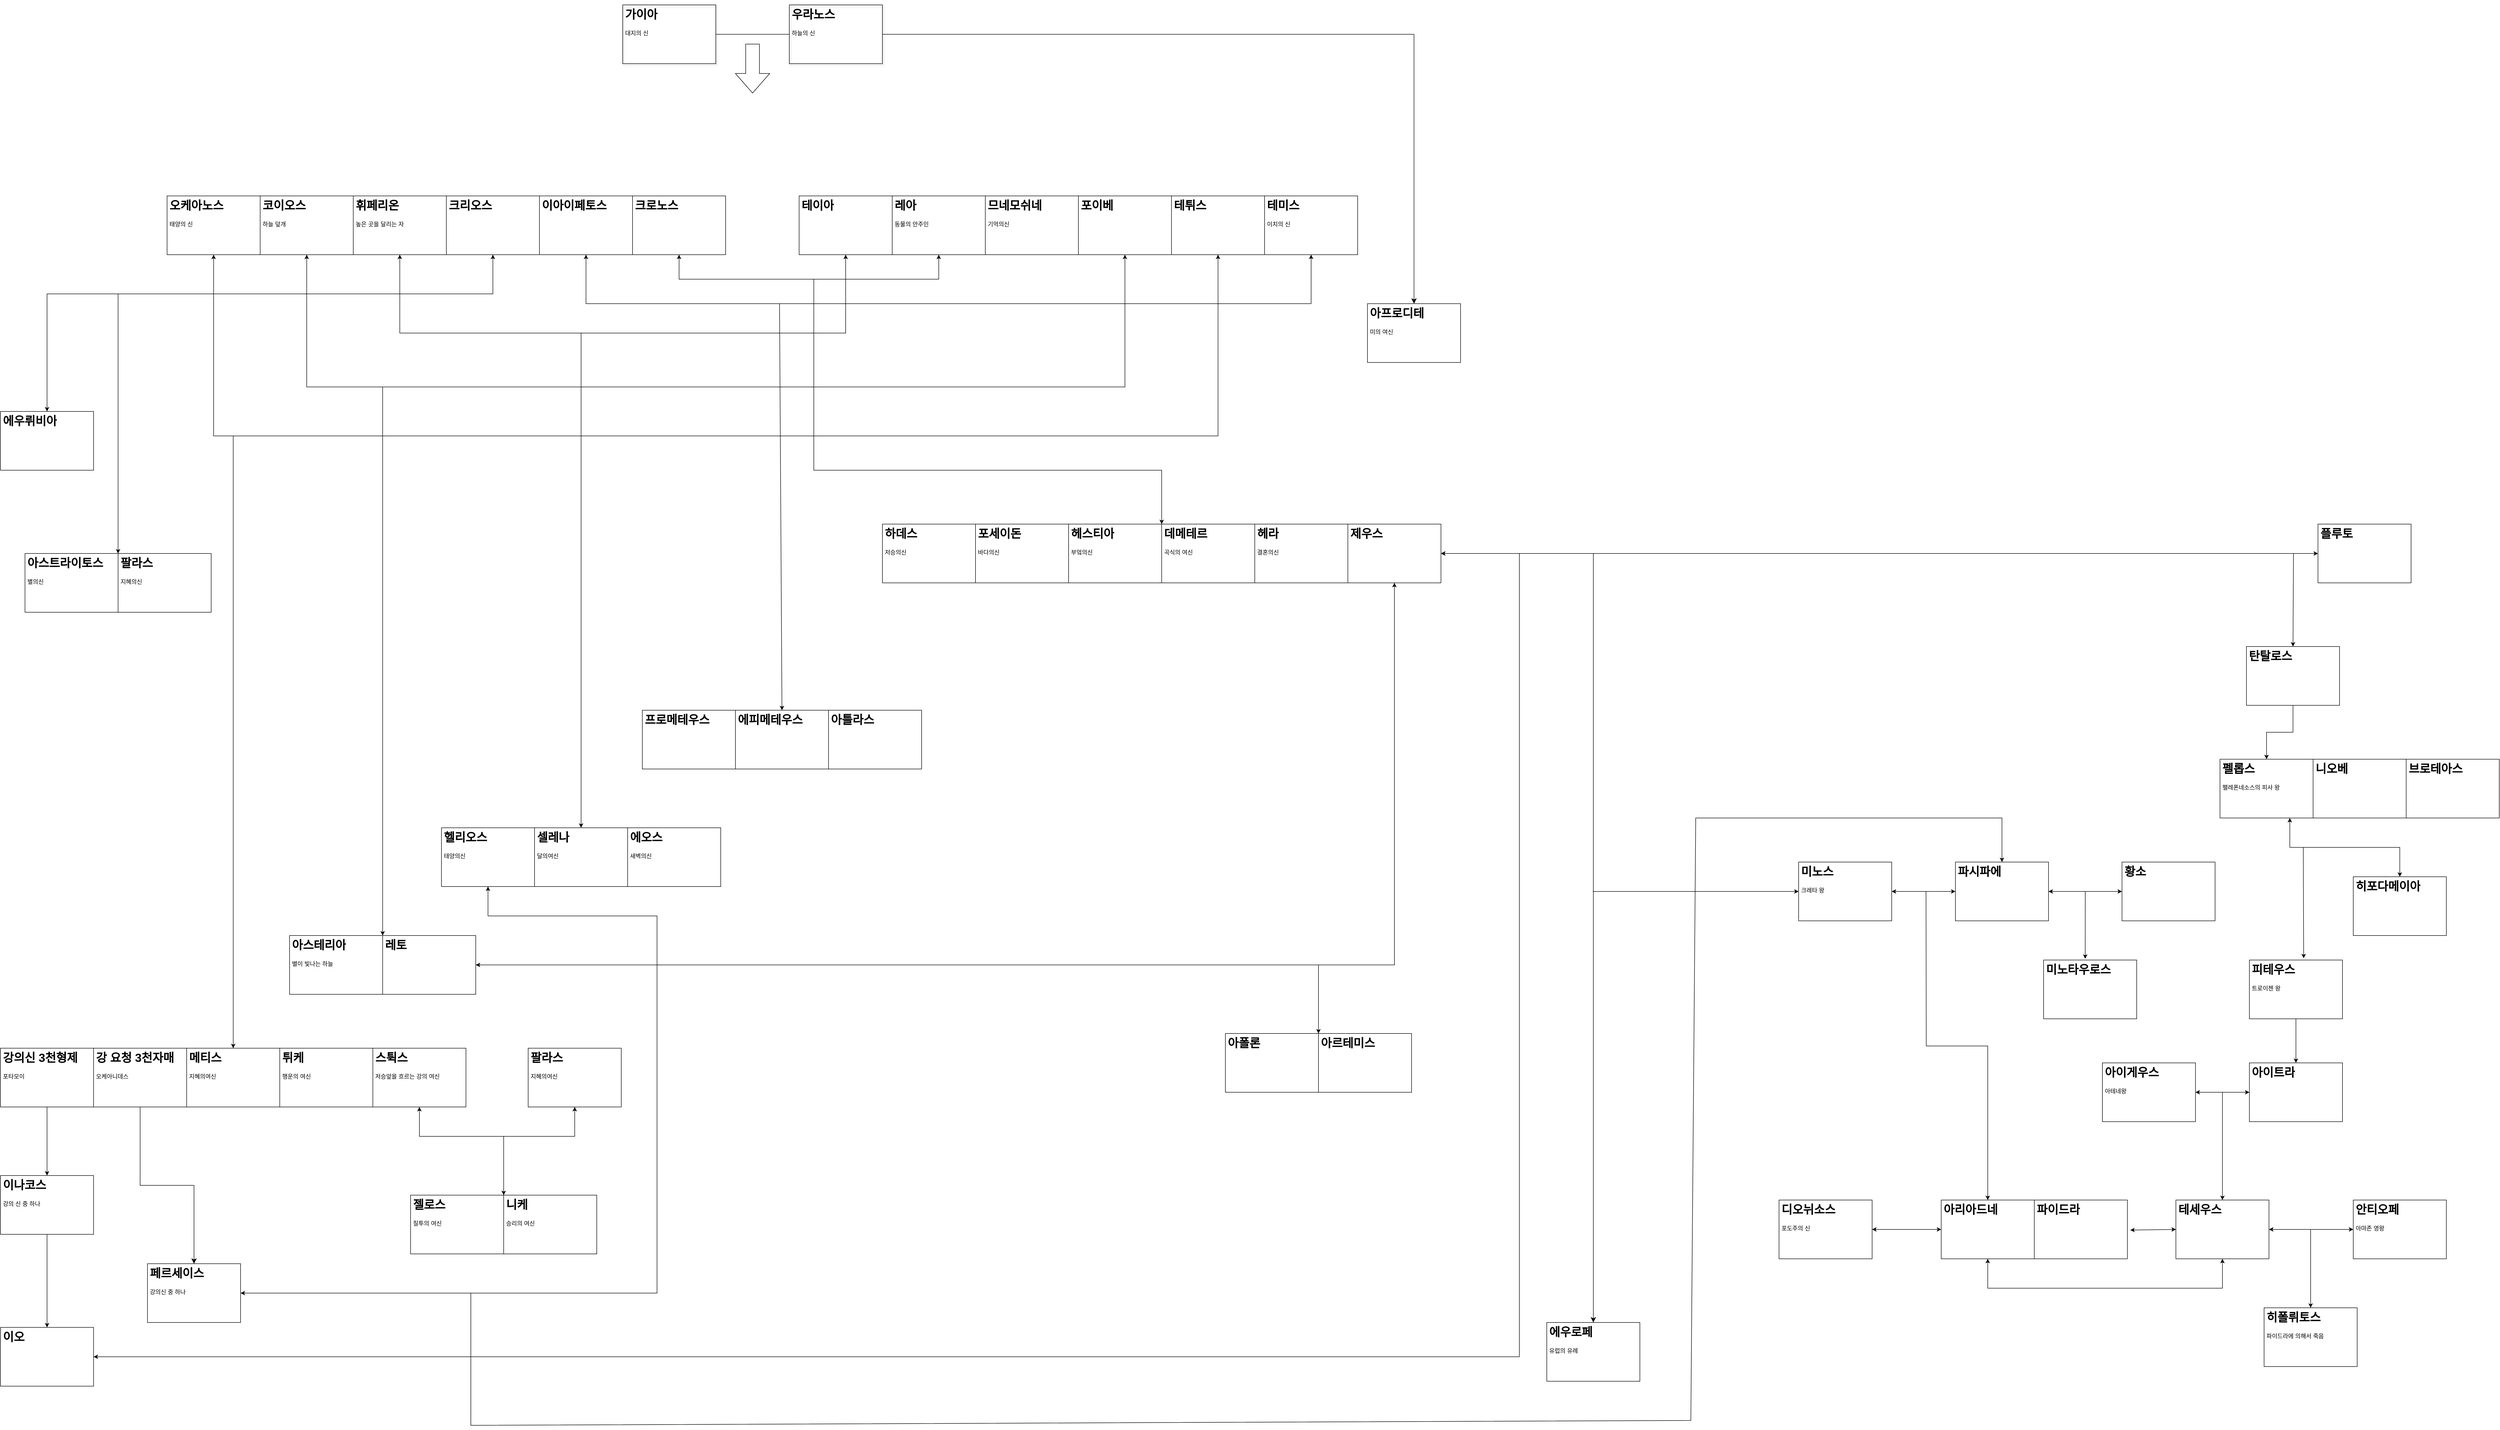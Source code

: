 <mxfile version="20.7.4" type="github">
  <diagram id="iCPAEJlE4XdvNPsYvM_N" name="페이지-1">
    <mxGraphModel dx="4371" dy="2485" grid="1" gridSize="10" guides="1" tooltips="1" connect="1" arrows="1" fold="1" page="1" pageScale="1" pageWidth="827" pageHeight="1169" math="0" shadow="0">
      <root>
        <mxCell id="0" />
        <mxCell id="1" parent="0" />
        <mxCell id="BBxYeIenQKLHBEVqydsv-35" value="" style="group" parent="1" vertex="1" connectable="0">
          <mxGeometry x="160" y="-150" width="560" height="120" as="geometry" />
        </mxCell>
        <mxCell id="BBxYeIenQKLHBEVqydsv-19" value="&lt;h1&gt;우라노스&lt;/h1&gt;&lt;div&gt;하늘의 신&lt;/div&gt;" style="text;html=1;strokeColor=#000000;fillColor=none;spacing=5;spacingTop=-20;whiteSpace=wrap;overflow=hidden;rounded=0;shadow=1;" parent="BBxYeIenQKLHBEVqydsv-35" vertex="1">
          <mxGeometry x="370" width="190" height="120" as="geometry" />
        </mxCell>
        <mxCell id="BBxYeIenQKLHBEVqydsv-18" value="&lt;h1&gt;가이아&lt;/h1&gt;&lt;div&gt;대지의 신&lt;/div&gt;" style="text;html=1;strokeColor=#000000;fillColor=none;spacing=5;spacingTop=-20;whiteSpace=wrap;overflow=hidden;rounded=0;shadow=1;" parent="BBxYeIenQKLHBEVqydsv-35" vertex="1">
          <mxGeometry x="30" width="190" height="120" as="geometry" />
        </mxCell>
        <mxCell id="BBxYeIenQKLHBEVqydsv-52" value="" style="endArrow=none;html=1;rounded=0;entryX=0;entryY=0.5;entryDx=0;entryDy=0;exitX=1;exitY=0.5;exitDx=0;exitDy=0;" parent="BBxYeIenQKLHBEVqydsv-35" source="BBxYeIenQKLHBEVqydsv-18" target="BBxYeIenQKLHBEVqydsv-19" edge="1">
          <mxGeometry width="50" height="50" relative="1" as="geometry">
            <mxPoint x="350" y="510" as="sourcePoint" />
            <mxPoint x="400" y="460" as="targetPoint" />
          </mxGeometry>
        </mxCell>
        <mxCell id="BBxYeIenQKLHBEVqydsv-44" value="&lt;h1&gt;아프로디테&lt;/h1&gt;&lt;div&gt;미의 여신&lt;/div&gt;" style="text;html=1;strokeColor=default;fillColor=none;spacing=5;spacingTop=-20;whiteSpace=wrap;overflow=hidden;rounded=0;shadow=0;" parent="1" vertex="1">
          <mxGeometry x="1710" y="460" width="190" height="120" as="geometry" />
        </mxCell>
        <mxCell id="BBxYeIenQKLHBEVqydsv-45" value="" style="edgeStyle=segmentEdgeStyle;endArrow=classic;html=1;curved=0;rounded=0;endSize=8;startSize=8;entryX=0.5;entryY=0;entryDx=0;entryDy=0;exitX=1;exitY=0.5;exitDx=0;exitDy=0;" parent="1" source="BBxYeIenQKLHBEVqydsv-19" target="BBxYeIenQKLHBEVqydsv-44" edge="1">
          <mxGeometry width="50" height="50" relative="1" as="geometry">
            <mxPoint x="410" y="570" as="sourcePoint" />
            <mxPoint x="460" y="520" as="targetPoint" />
          </mxGeometry>
        </mxCell>
        <mxCell id="BBxYeIenQKLHBEVqydsv-13" value="&lt;h1&gt;레아&lt;/h1&gt;&lt;div&gt;동물의 안주인&lt;/div&gt;" style="text;html=1;strokeColor=#000000;fillColor=none;spacing=5;spacingTop=-20;whiteSpace=wrap;overflow=hidden;rounded=0;shadow=0;container=0;" parent="1" vertex="1">
          <mxGeometry x="740" y="240" width="190" height="120" as="geometry" />
        </mxCell>
        <mxCell id="BBxYeIenQKLHBEVqydsv-14" value="&lt;h1&gt;므네모쉬네&lt;/h1&gt;&lt;div&gt;기억의신&lt;/div&gt;" style="text;html=1;strokeColor=#000000;fillColor=none;spacing=5;spacingTop=-20;whiteSpace=wrap;overflow=hidden;rounded=0;shadow=0;container=0;" parent="1" vertex="1">
          <mxGeometry x="930" y="240" width="190" height="120" as="geometry" />
        </mxCell>
        <mxCell id="BBxYeIenQKLHBEVqydsv-15" value="&lt;h1&gt;포이베&lt;/h1&gt;" style="text;html=1;strokeColor=#000000;fillColor=none;spacing=5;spacingTop=-20;whiteSpace=wrap;overflow=hidden;rounded=0;shadow=0;container=0;" parent="1" vertex="1">
          <mxGeometry x="1120" y="240" width="190" height="120" as="geometry" />
        </mxCell>
        <mxCell id="BBxYeIenQKLHBEVqydsv-16" value="&lt;h1&gt;테튀스&lt;/h1&gt;" style="text;html=1;strokeColor=#000000;fillColor=none;spacing=5;spacingTop=-20;whiteSpace=wrap;overflow=hidden;rounded=0;shadow=0;container=0;" parent="1" vertex="1">
          <mxGeometry x="1310" y="240" width="190" height="120" as="geometry" />
        </mxCell>
        <mxCell id="BBxYeIenQKLHBEVqydsv-17" value="&lt;h1&gt;테미스&lt;/h1&gt;&lt;div&gt;이치의 신&lt;/div&gt;" style="text;html=1;strokeColor=#000000;fillColor=none;spacing=5;spacingTop=-20;whiteSpace=wrap;overflow=hidden;rounded=0;shadow=0;container=0;" parent="1" vertex="1">
          <mxGeometry x="1500" y="240" width="190" height="120" as="geometry" />
        </mxCell>
        <mxCell id="BBxYeIenQKLHBEVqydsv-63" style="edgeStyle=elbowEdgeStyle;rounded=0;orthogonalLoop=1;jettySize=auto;html=1;exitX=0.5;exitY=1;exitDx=0;exitDy=0;entryX=0.5;entryY=1;entryDx=0;entryDy=0;startArrow=classic;startFill=1;endArrow=classic;endFill=1;" parent="1" source="BBxYeIenQKLHBEVqydsv-8" target="BBxYeIenQKLHBEVqydsv-12" edge="1">
          <mxGeometry relative="1" as="geometry">
            <Array as="points">
              <mxPoint x="210" y="520" />
            </Array>
          </mxGeometry>
        </mxCell>
        <mxCell id="BBxYeIenQKLHBEVqydsv-8" value="&lt;h1&gt;휘페리온&lt;/h1&gt;&lt;p&gt;높은 곳을 달리는 자&lt;/p&gt;" style="text;html=1;strokeColor=#000000;fillColor=none;spacing=5;spacingTop=-20;whiteSpace=wrap;overflow=hidden;rounded=0;container=0;" parent="1" vertex="1">
          <mxGeometry x="-360" y="240" width="190" height="120" as="geometry" />
        </mxCell>
        <mxCell id="BBxYeIenQKLHBEVqydsv-69" style="edgeStyle=orthogonalEdgeStyle;rounded=0;orthogonalLoop=1;jettySize=auto;html=1;exitX=0.5;exitY=1;exitDx=0;exitDy=0;entryX=0.5;entryY=0;entryDx=0;entryDy=0;startArrow=classic;startFill=1;endArrow=classic;endFill=1;elbow=vertical;" parent="1" source="BBxYeIenQKLHBEVqydsv-9" target="BBxYeIenQKLHBEVqydsv-68" edge="1">
          <mxGeometry relative="1" as="geometry">
            <Array as="points">
              <mxPoint x="-75" y="440" />
              <mxPoint x="-985" y="440" />
            </Array>
          </mxGeometry>
        </mxCell>
        <mxCell id="BBxYeIenQKLHBEVqydsv-9" value="&lt;h1&gt;크리오스&lt;/h1&gt;&lt;p&gt;&lt;br&gt;&lt;/p&gt;" style="text;html=1;strokeColor=#000000;fillColor=none;spacing=5;spacingTop=-20;whiteSpace=wrap;overflow=hidden;rounded=0;container=0;" parent="1" vertex="1">
          <mxGeometry x="-170" y="240" width="190" height="120" as="geometry" />
        </mxCell>
        <mxCell id="BBxYeIenQKLHBEVqydsv-61" style="edgeStyle=elbowEdgeStyle;rounded=0;orthogonalLoop=1;jettySize=auto;elbow=vertical;html=1;exitX=0.5;exitY=1;exitDx=0;exitDy=0;entryX=0.5;entryY=1;entryDx=0;entryDy=0;startArrow=classic;startFill=1;endArrow=classic;endFill=1;" parent="1" source="BBxYeIenQKLHBEVqydsv-6" target="BBxYeIenQKLHBEVqydsv-16" edge="1">
          <mxGeometry relative="1" as="geometry">
            <Array as="points">
              <mxPoint x="390" y="730" />
            </Array>
          </mxGeometry>
        </mxCell>
        <mxCell id="BBxYeIenQKLHBEVqydsv-6" value="&lt;h1&gt;오케아노스&lt;/h1&gt;&lt;p&gt;태양의 신&lt;/p&gt;" style="text;html=1;strokeColor=#000000;fillColor=none;spacing=5;spacingTop=-20;whiteSpace=wrap;overflow=hidden;rounded=0;container=0;" parent="1" vertex="1">
          <mxGeometry x="-740" y="240" width="190" height="120" as="geometry" />
        </mxCell>
        <mxCell id="BBxYeIenQKLHBEVqydsv-62" style="edgeStyle=elbowEdgeStyle;rounded=0;orthogonalLoop=1;jettySize=auto;html=1;exitX=0.5;exitY=1;exitDx=0;exitDy=0;entryX=0.5;entryY=1;entryDx=0;entryDy=0;startArrow=classic;startFill=1;endArrow=classic;endFill=1;" parent="1" source="BBxYeIenQKLHBEVqydsv-7" target="BBxYeIenQKLHBEVqydsv-15" edge="1">
          <mxGeometry relative="1" as="geometry">
            <Array as="points">
              <mxPoint x="400" y="630" />
            </Array>
          </mxGeometry>
        </mxCell>
        <mxCell id="BBxYeIenQKLHBEVqydsv-7" value="&lt;h1&gt;코이오스&lt;/h1&gt;&lt;p&gt;하늘 덮개&lt;/p&gt;" style="text;html=1;strokeColor=#000000;fillColor=none;spacing=5;spacingTop=-20;whiteSpace=wrap;overflow=hidden;rounded=0;container=0;" parent="1" vertex="1">
          <mxGeometry x="-550" y="240" width="190" height="120" as="geometry" />
        </mxCell>
        <mxCell id="BBxYeIenQKLHBEVqydsv-64" style="edgeStyle=elbowEdgeStyle;rounded=0;orthogonalLoop=1;jettySize=auto;elbow=vertical;html=1;exitX=0.5;exitY=1;exitDx=0;exitDy=0;entryX=0.5;entryY=1;entryDx=0;entryDy=0;startArrow=classic;startFill=1;endArrow=classic;endFill=1;" parent="1" source="BBxYeIenQKLHBEVqydsv-10" target="BBxYeIenQKLHBEVqydsv-17" edge="1">
          <mxGeometry relative="1" as="geometry">
            <Array as="points">
              <mxPoint x="870" y="460" />
            </Array>
          </mxGeometry>
        </mxCell>
        <mxCell id="BBxYeIenQKLHBEVqydsv-65" style="edgeStyle=elbowEdgeStyle;rounded=0;orthogonalLoop=1;jettySize=auto;elbow=vertical;html=1;exitX=0.5;exitY=1;exitDx=0;exitDy=0;entryX=0.5;entryY=1;entryDx=0;entryDy=0;startArrow=classic;startFill=1;endArrow=classic;endFill=1;" parent="1" source="BBxYeIenQKLHBEVqydsv-11" target="BBxYeIenQKLHBEVqydsv-13" edge="1">
          <mxGeometry relative="1" as="geometry">
            <Array as="points">
              <mxPoint x="580" y="410" />
            </Array>
          </mxGeometry>
        </mxCell>
        <mxCell id="BBxYeIenQKLHBEVqydsv-66" value="" style="html=1;shadow=0;dashed=0;align=center;verticalAlign=middle;shape=mxgraph.arrows2.arrow;dy=0.6;dx=40;direction=south;notch=0;strokeColor=default;" parent="1" vertex="1">
          <mxGeometry x="420" y="-70" width="70" height="100" as="geometry" />
        </mxCell>
        <mxCell id="BBxYeIenQKLHBEVqydsv-68" value="&lt;h1&gt;에우뤼비아&lt;/h1&gt;" style="text;html=1;strokeColor=default;fillColor=none;spacing=5;spacingTop=-20;whiteSpace=wrap;overflow=hidden;rounded=0;shadow=0;" parent="1" vertex="1">
          <mxGeometry x="-1080" y="680" width="190" height="120" as="geometry" />
        </mxCell>
        <mxCell id="BBxYeIenQKLHBEVqydsv-10" value="&lt;h1&gt;이아이페토스&lt;/h1&gt;&lt;p&gt;&lt;br&gt;&lt;/p&gt;" style="text;html=1;strokeColor=#000000;fillColor=none;spacing=5;spacingTop=-20;whiteSpace=wrap;overflow=hidden;rounded=0;container=0;" parent="1" vertex="1">
          <mxGeometry x="20" y="240" width="190" height="120" as="geometry" />
        </mxCell>
        <mxCell id="BBxYeIenQKLHBEVqydsv-11" value="&lt;h1&gt;크로노스&lt;/h1&gt;" style="text;html=1;strokeColor=#000000;fillColor=none;spacing=5;spacingTop=-20;whiteSpace=wrap;overflow=hidden;rounded=0;container=0;" parent="1" vertex="1">
          <mxGeometry x="210" y="240" width="190" height="120" as="geometry" />
        </mxCell>
        <mxCell id="BBxYeIenQKLHBEVqydsv-12" value="&lt;h1&gt;테이아&lt;/h1&gt;" style="text;html=1;strokeColor=#000000;fillColor=none;spacing=5;spacingTop=-20;whiteSpace=wrap;overflow=hidden;rounded=0;shadow=0;container=0;" parent="1" vertex="1">
          <mxGeometry x="550" y="240" width="190" height="120" as="geometry" />
        </mxCell>
        <mxCell id="BBxYeIenQKLHBEVqydsv-76" style="edgeStyle=elbowEdgeStyle;rounded=0;orthogonalLoop=1;jettySize=auto;elbow=vertical;html=1;exitX=0.5;exitY=1;exitDx=0;exitDy=0;entryX=0.5;entryY=1;entryDx=0;entryDy=0;startArrow=classic;startFill=1;endArrow=classic;endFill=1;" parent="1" source="BBxYeIenQKLHBEVqydsv-74" target="BBxYeIenQKLHBEVqydsv-75" edge="1">
          <mxGeometry relative="1" as="geometry">
            <Array as="points">
              <mxPoint x="-63" y="2160" />
            </Array>
          </mxGeometry>
        </mxCell>
        <mxCell id="BBxYeIenQKLHBEVqydsv-75" value="&lt;h1&gt;팔라스&lt;/h1&gt;&lt;div&gt;지혜의여신&lt;/div&gt;" style="text;html=1;strokeColor=default;fillColor=none;spacing=5;spacingTop=-20;whiteSpace=wrap;overflow=hidden;rounded=0;shadow=0;" parent="1" vertex="1">
          <mxGeometry x="-3" y="1980" width="190" height="120" as="geometry" />
        </mxCell>
        <mxCell id="BBxYeIenQKLHBEVqydsv-77" value="&lt;h1&gt;젤로스&lt;/h1&gt;&lt;div&gt;질투의 여신&lt;/div&gt;" style="text;html=1;strokeColor=default;fillColor=none;spacing=5;spacingTop=-20;whiteSpace=wrap;overflow=hidden;rounded=0;shadow=0;" parent="1" vertex="1">
          <mxGeometry x="-243" y="2280" width="190" height="120" as="geometry" />
        </mxCell>
        <mxCell id="BBxYeIenQKLHBEVqydsv-78" value="&lt;h1&gt;니케&lt;/h1&gt;&lt;div&gt;승리의 여신&lt;/div&gt;" style="text;html=1;strokeColor=default;fillColor=none;spacing=5;spacingTop=-20;whiteSpace=wrap;overflow=hidden;rounded=0;shadow=0;" parent="1" vertex="1">
          <mxGeometry x="-53" y="2280" width="190" height="120" as="geometry" />
        </mxCell>
        <mxCell id="BBxYeIenQKLHBEVqydsv-80" value="" style="endArrow=classic;html=1;rounded=0;elbow=vertical;entryX=0.5;entryY=0;entryDx=0;entryDy=0;" parent="1" target="BBxYeIenQKLHBEVqydsv-72" edge="1">
          <mxGeometry width="50" height="50" relative="1" as="geometry">
            <mxPoint x="-605" y="730" as="sourcePoint" />
            <mxPoint x="-230" y="800" as="targetPoint" />
          </mxGeometry>
        </mxCell>
        <mxCell id="BBxYeIenQKLHBEVqydsv-81" value="" style="endArrow=classic;html=1;rounded=0;elbow=vertical;entryX=1;entryY=0;entryDx=0;entryDy=0;" parent="1" target="BBxYeIenQKLHBEVqydsv-77" edge="1">
          <mxGeometry width="50" height="50" relative="1" as="geometry">
            <mxPoint x="-53" y="2160" as="sourcePoint" />
            <mxPoint x="-203" y="1740" as="targetPoint" />
          </mxGeometry>
        </mxCell>
        <mxCell id="BBxYeIenQKLHBEVqydsv-82" value="&lt;h1&gt;아스테리아&lt;/h1&gt;&lt;div&gt;별이 빛나는 하늘&lt;/div&gt;" style="text;html=1;strokeColor=default;fillColor=none;spacing=5;spacingTop=-20;whiteSpace=wrap;overflow=hidden;rounded=0;shadow=0;" parent="1" vertex="1">
          <mxGeometry x="-490" y="1750" width="190" height="120" as="geometry" />
        </mxCell>
        <mxCell id="BBxYeIenQKLHBEVqydsv-109" style="edgeStyle=elbowEdgeStyle;rounded=0;orthogonalLoop=1;jettySize=auto;elbow=vertical;html=1;exitX=1;exitY=0.5;exitDx=0;exitDy=0;startArrow=classic;startFill=1;endArrow=classic;endFill=1;" parent="1" source="BBxYeIenQKLHBEVqydsv-84" target="BBxYeIenQKLHBEVqydsv-104" edge="1">
          <mxGeometry relative="1" as="geometry">
            <Array as="points">
              <mxPoint x="860" y="1810" />
            </Array>
          </mxGeometry>
        </mxCell>
        <mxCell id="BBxYeIenQKLHBEVqydsv-84" value="&lt;h1&gt;레토&lt;/h1&gt;" style="text;html=1;strokeColor=default;fillColor=none;spacing=5;spacingTop=-20;whiteSpace=wrap;overflow=hidden;rounded=0;shadow=0;" parent="1" vertex="1">
          <mxGeometry x="-300" y="1750" width="190" height="120" as="geometry" />
        </mxCell>
        <mxCell id="BBxYeIenQKLHBEVqydsv-85" value="" style="group" parent="1" vertex="1" connectable="0">
          <mxGeometry x="-1080" y="1980" width="950" height="120" as="geometry" />
        </mxCell>
        <mxCell id="BBxYeIenQKLHBEVqydsv-70" value="&lt;h1&gt;강의신 3천형제&lt;/h1&gt;&lt;div&gt;포타모이&lt;/div&gt;" style="text;html=1;strokeColor=default;fillColor=none;spacing=5;spacingTop=-20;whiteSpace=wrap;overflow=hidden;rounded=0;shadow=0;" parent="BBxYeIenQKLHBEVqydsv-85" vertex="1">
          <mxGeometry width="190" height="120" as="geometry" />
        </mxCell>
        <mxCell id="BBxYeIenQKLHBEVqydsv-71" value="&lt;h1&gt;강 요청 3천자매&lt;/h1&gt;&lt;div&gt;오케아니데스&lt;/div&gt;" style="text;html=1;strokeColor=default;fillColor=none;spacing=5;spacingTop=-20;whiteSpace=wrap;overflow=hidden;rounded=0;shadow=0;" parent="BBxYeIenQKLHBEVqydsv-85" vertex="1">
          <mxGeometry x="190" width="190" height="120" as="geometry" />
        </mxCell>
        <mxCell id="BBxYeIenQKLHBEVqydsv-72" value="&lt;h1&gt;메티스&lt;/h1&gt;&lt;div&gt;지혜의여신&lt;/div&gt;" style="text;html=1;strokeColor=default;fillColor=none;spacing=5;spacingTop=-20;whiteSpace=wrap;overflow=hidden;rounded=0;shadow=0;" parent="BBxYeIenQKLHBEVqydsv-85" vertex="1">
          <mxGeometry x="380" width="190" height="120" as="geometry" />
        </mxCell>
        <mxCell id="BBxYeIenQKLHBEVqydsv-73" value="&lt;h1&gt;튀케&lt;/h1&gt;&lt;div&gt;행운의 여신&lt;/div&gt;" style="text;html=1;strokeColor=default;fillColor=none;spacing=5;spacingTop=-20;whiteSpace=wrap;overflow=hidden;rounded=0;shadow=0;" parent="BBxYeIenQKLHBEVqydsv-85" vertex="1">
          <mxGeometry x="570" width="190" height="120" as="geometry" />
        </mxCell>
        <mxCell id="BBxYeIenQKLHBEVqydsv-74" value="&lt;h1&gt;스튁스&lt;/h1&gt;&lt;div&gt;저승앞을 흐르는 강의 여신&lt;/div&gt;" style="text;html=1;strokeColor=default;fillColor=none;spacing=5;spacingTop=-20;whiteSpace=wrap;overflow=hidden;rounded=0;shadow=0;" parent="BBxYeIenQKLHBEVqydsv-85" vertex="1">
          <mxGeometry x="760" width="190" height="120" as="geometry" />
        </mxCell>
        <mxCell id="BBxYeIenQKLHBEVqydsv-86" value="" style="endArrow=classic;html=1;rounded=0;elbow=vertical;entryX=0;entryY=0;entryDx=0;entryDy=0;" parent="1" target="BBxYeIenQKLHBEVqydsv-84" edge="1">
          <mxGeometry width="50" height="50" relative="1" as="geometry">
            <mxPoint x="-300" y="630" as="sourcePoint" />
            <mxPoint x="-170" y="1160" as="targetPoint" />
          </mxGeometry>
        </mxCell>
        <mxCell id="c61SIrS4Lav4ss62_lrH-37" style="edgeStyle=orthogonalEdgeStyle;rounded=0;orthogonalLoop=1;jettySize=auto;html=1;exitX=0.5;exitY=1;exitDx=0;exitDy=0;entryX=1;entryY=0.5;entryDx=0;entryDy=0;shadow=0;startArrow=classic;startFill=1;endArrow=classic;endFill=1;elbow=vertical;" edge="1" parent="1" source="BBxYeIenQKLHBEVqydsv-87" target="c61SIrS4Lav4ss62_lrH-29">
          <mxGeometry relative="1" as="geometry">
            <Array as="points">
              <mxPoint x="-85" y="1710" />
              <mxPoint x="260" y="1710" />
              <mxPoint x="260" y="2480" />
            </Array>
          </mxGeometry>
        </mxCell>
        <mxCell id="BBxYeIenQKLHBEVqydsv-87" value="&lt;h1&gt;헬리오스&lt;/h1&gt;&lt;div&gt;태양의신&lt;/div&gt;" style="text;html=1;strokeColor=default;fillColor=none;spacing=5;spacingTop=-20;whiteSpace=wrap;overflow=hidden;rounded=0;shadow=0;" parent="1" vertex="1">
          <mxGeometry x="-180" y="1530" width="190" height="120" as="geometry" />
        </mxCell>
        <mxCell id="BBxYeIenQKLHBEVqydsv-88" value="&lt;h1&gt;셀레나&lt;/h1&gt;&lt;div&gt;달의여신&lt;/div&gt;" style="text;html=1;strokeColor=default;fillColor=none;spacing=5;spacingTop=-20;whiteSpace=wrap;overflow=hidden;rounded=0;shadow=0;" parent="1" vertex="1">
          <mxGeometry x="10" y="1530" width="190" height="120" as="geometry" />
        </mxCell>
        <mxCell id="BBxYeIenQKLHBEVqydsv-89" value="&lt;h1&gt;에오스&lt;/h1&gt;&lt;div&gt;새벽의신&lt;/div&gt;" style="text;html=1;strokeColor=default;fillColor=none;spacing=5;spacingTop=-20;whiteSpace=wrap;overflow=hidden;rounded=0;shadow=0;" parent="1" vertex="1">
          <mxGeometry x="200" y="1530" width="190" height="120" as="geometry" />
        </mxCell>
        <mxCell id="BBxYeIenQKLHBEVqydsv-90" value="" style="endArrow=classic;html=1;rounded=0;elbow=vertical;" parent="1" target="BBxYeIenQKLHBEVqydsv-88" edge="1">
          <mxGeometry width="50" height="50" relative="1" as="geometry">
            <mxPoint x="105" y="520" as="sourcePoint" />
            <mxPoint x="-450" y="1210" as="targetPoint" />
          </mxGeometry>
        </mxCell>
        <mxCell id="BBxYeIenQKLHBEVqydsv-91" value="&lt;h1&gt;아스트라이토스&lt;/h1&gt;&lt;div&gt;별의신&lt;/div&gt;" style="text;html=1;strokeColor=default;fillColor=none;spacing=5;spacingTop=-20;whiteSpace=wrap;overflow=hidden;rounded=0;shadow=0;" parent="1" vertex="1">
          <mxGeometry x="-1030" y="970" width="190" height="120" as="geometry" />
        </mxCell>
        <mxCell id="BBxYeIenQKLHBEVqydsv-92" value="&lt;h1&gt;팔라스&lt;/h1&gt;&lt;div&gt;지혜의신&lt;/div&gt;" style="text;html=1;strokeColor=default;fillColor=none;spacing=5;spacingTop=-20;whiteSpace=wrap;overflow=hidden;rounded=0;shadow=0;" parent="1" vertex="1">
          <mxGeometry x="-840" y="970" width="190" height="120" as="geometry" />
        </mxCell>
        <mxCell id="BBxYeIenQKLHBEVqydsv-93" value="" style="endArrow=classic;html=1;rounded=0;elbow=vertical;entryX=0;entryY=0;entryDx=0;entryDy=0;" parent="1" target="BBxYeIenQKLHBEVqydsv-92" edge="1">
          <mxGeometry width="50" height="50" relative="1" as="geometry">
            <mxPoint x="-840" y="440" as="sourcePoint" />
            <mxPoint x="-980" y="1480" as="targetPoint" />
          </mxGeometry>
        </mxCell>
        <mxCell id="BBxYeIenQKLHBEVqydsv-97" value="" style="group" parent="1" vertex="1" connectable="0">
          <mxGeometry x="230" y="1290" width="570" height="120" as="geometry" />
        </mxCell>
        <mxCell id="BBxYeIenQKLHBEVqydsv-94" value="&lt;h1&gt;프로메테우스&lt;/h1&gt;" style="text;html=1;strokeColor=default;fillColor=none;spacing=5;spacingTop=-20;whiteSpace=wrap;overflow=hidden;rounded=0;shadow=0;" parent="BBxYeIenQKLHBEVqydsv-97" vertex="1">
          <mxGeometry width="190" height="120" as="geometry" />
        </mxCell>
        <mxCell id="BBxYeIenQKLHBEVqydsv-95" value="&lt;h1&gt;에피메테우스&lt;/h1&gt;" style="text;html=1;strokeColor=default;fillColor=none;spacing=5;spacingTop=-20;whiteSpace=wrap;overflow=hidden;rounded=0;shadow=0;" parent="BBxYeIenQKLHBEVqydsv-97" vertex="1">
          <mxGeometry x="190" width="190" height="120" as="geometry" />
        </mxCell>
        <mxCell id="BBxYeIenQKLHBEVqydsv-96" value="&lt;h1&gt;아틀라스&lt;/h1&gt;" style="text;html=1;strokeColor=default;fillColor=none;spacing=5;spacingTop=-20;whiteSpace=wrap;overflow=hidden;rounded=0;shadow=0;" parent="BBxYeIenQKLHBEVqydsv-97" vertex="1">
          <mxGeometry x="380" width="190" height="120" as="geometry" />
        </mxCell>
        <mxCell id="BBxYeIenQKLHBEVqydsv-98" value="" style="endArrow=classic;html=1;rounded=0;elbow=vertical;entryX=0.5;entryY=0;entryDx=0;entryDy=0;" parent="1" target="BBxYeIenQKLHBEVqydsv-95" edge="1">
          <mxGeometry width="50" height="50" relative="1" as="geometry">
            <mxPoint x="510" y="460" as="sourcePoint" />
            <mxPoint x="-370" y="1290" as="targetPoint" />
          </mxGeometry>
        </mxCell>
        <mxCell id="BBxYeIenQKLHBEVqydsv-105" value="" style="group" parent="1" vertex="1" connectable="0">
          <mxGeometry x="720" y="910" width="1140" height="120" as="geometry" />
        </mxCell>
        <mxCell id="BBxYeIenQKLHBEVqydsv-99" value="&lt;h1&gt;하데스&lt;/h1&gt;&lt;div&gt;저승의신&lt;/div&gt;" style="text;html=1;strokeColor=default;fillColor=none;spacing=5;spacingTop=-20;whiteSpace=wrap;overflow=hidden;rounded=0;shadow=0;" parent="BBxYeIenQKLHBEVqydsv-105" vertex="1">
          <mxGeometry width="190" height="120" as="geometry" />
        </mxCell>
        <mxCell id="BBxYeIenQKLHBEVqydsv-100" value="&lt;h1&gt;포세이돈&lt;/h1&gt;&lt;div&gt;바다의신&lt;/div&gt;" style="text;html=1;strokeColor=default;fillColor=none;spacing=5;spacingTop=-20;whiteSpace=wrap;overflow=hidden;rounded=0;shadow=0;" parent="BBxYeIenQKLHBEVqydsv-105" vertex="1">
          <mxGeometry x="190" width="190" height="120" as="geometry" />
        </mxCell>
        <mxCell id="BBxYeIenQKLHBEVqydsv-101" value="&lt;h1&gt;헤스티아&lt;/h1&gt;&lt;div&gt;부엌의신&lt;/div&gt;" style="text;html=1;strokeColor=default;fillColor=none;spacing=5;spacingTop=-20;whiteSpace=wrap;overflow=hidden;rounded=0;shadow=0;" parent="BBxYeIenQKLHBEVqydsv-105" vertex="1">
          <mxGeometry x="380" width="190" height="120" as="geometry" />
        </mxCell>
        <mxCell id="BBxYeIenQKLHBEVqydsv-102" value="&lt;h1&gt;데메테르&lt;/h1&gt;&lt;div&gt;곡식의 여신&lt;/div&gt;" style="text;html=1;strokeColor=default;fillColor=none;spacing=5;spacingTop=-20;whiteSpace=wrap;overflow=hidden;rounded=0;shadow=0;" parent="BBxYeIenQKLHBEVqydsv-105" vertex="1">
          <mxGeometry x="570" width="190" height="120" as="geometry" />
        </mxCell>
        <mxCell id="BBxYeIenQKLHBEVqydsv-103" value="&lt;h1&gt;헤라&lt;/h1&gt;&lt;div&gt;결혼의신&lt;/div&gt;" style="text;html=1;strokeColor=default;fillColor=none;spacing=5;spacingTop=-20;whiteSpace=wrap;overflow=hidden;rounded=0;shadow=0;" parent="BBxYeIenQKLHBEVqydsv-105" vertex="1">
          <mxGeometry x="760" width="190" height="120" as="geometry" />
        </mxCell>
        <mxCell id="BBxYeIenQKLHBEVqydsv-104" value="&lt;h1&gt;제우스&lt;/h1&gt;" style="text;html=1;strokeColor=default;fillColor=none;spacing=5;spacingTop=-20;whiteSpace=wrap;overflow=hidden;rounded=0;shadow=0;" parent="BBxYeIenQKLHBEVqydsv-105" vertex="1">
          <mxGeometry x="950" width="190" height="120" as="geometry" />
        </mxCell>
        <mxCell id="BBxYeIenQKLHBEVqydsv-106" value="" style="endArrow=classic;html=1;rounded=0;elbow=vertical;entryX=0;entryY=0;entryDx=0;entryDy=0;" parent="1" target="BBxYeIenQKLHBEVqydsv-102" edge="1">
          <mxGeometry width="50" height="50" relative="1" as="geometry">
            <mxPoint x="580" y="410" as="sourcePoint" />
            <mxPoint x="770" y="1070" as="targetPoint" />
            <Array as="points">
              <mxPoint x="580" y="800" />
              <mxPoint x="1290" y="800" />
            </Array>
          </mxGeometry>
        </mxCell>
        <mxCell id="BBxYeIenQKLHBEVqydsv-112" value="" style="group" parent="1" vertex="1" connectable="0">
          <mxGeometry x="1420" y="1950" width="380" height="120" as="geometry" />
        </mxCell>
        <mxCell id="BBxYeIenQKLHBEVqydsv-110" value="&lt;h1&gt;아폴론&lt;/h1&gt;" style="text;html=1;strokeColor=default;fillColor=none;spacing=5;spacingTop=-20;whiteSpace=wrap;overflow=hidden;rounded=0;shadow=0;" parent="BBxYeIenQKLHBEVqydsv-112" vertex="1">
          <mxGeometry width="190" height="120" as="geometry" />
        </mxCell>
        <mxCell id="BBxYeIenQKLHBEVqydsv-111" value="&lt;h1&gt;아르테미스&lt;/h1&gt;" style="text;html=1;strokeColor=default;fillColor=none;spacing=5;spacingTop=-20;whiteSpace=wrap;overflow=hidden;rounded=0;shadow=0;" parent="BBxYeIenQKLHBEVqydsv-112" vertex="1">
          <mxGeometry x="190" width="190" height="120" as="geometry" />
        </mxCell>
        <mxCell id="BBxYeIenQKLHBEVqydsv-113" value="" style="endArrow=classic;html=1;rounded=0;elbow=vertical;entryX=0;entryY=0;entryDx=0;entryDy=0;" parent="1" target="BBxYeIenQKLHBEVqydsv-111" edge="1">
          <mxGeometry width="50" height="50" relative="1" as="geometry">
            <mxPoint x="1610" y="1810" as="sourcePoint" />
            <mxPoint x="520" y="1540" as="targetPoint" />
          </mxGeometry>
        </mxCell>
        <mxCell id="c61SIrS4Lav4ss62_lrH-1" value="&lt;h1&gt;에우로페&lt;/h1&gt;&lt;div&gt;유럽의 유례&lt;/div&gt;" style="text;html=1;strokeColor=default;fillColor=none;spacing=5;spacingTop=-20;whiteSpace=wrap;overflow=hidden;rounded=0;" vertex="1" parent="1">
          <mxGeometry x="2076" y="2540" width="190" height="120" as="geometry" />
        </mxCell>
        <mxCell id="c61SIrS4Lav4ss62_lrH-5" value="&lt;h1&gt;미노스&lt;/h1&gt;&lt;div&gt;크레타 왕&lt;/div&gt;" style="text;html=1;strokeColor=default;fillColor=none;spacing=5;spacingTop=-20;whiteSpace=wrap;overflow=hidden;rounded=0;" vertex="1" parent="1">
          <mxGeometry x="2590" y="1600" width="190" height="120" as="geometry" />
        </mxCell>
        <mxCell id="c61SIrS4Lav4ss62_lrH-6" value="" style="endArrow=classic;html=1;rounded=0;entryX=0;entryY=0.5;entryDx=0;entryDy=0;" edge="1" parent="1" target="c61SIrS4Lav4ss62_lrH-5">
          <mxGeometry width="50" height="50" relative="1" as="geometry">
            <mxPoint x="2170" y="1660" as="sourcePoint" />
            <mxPoint x="540" y="1740" as="targetPoint" />
          </mxGeometry>
        </mxCell>
        <mxCell id="c61SIrS4Lav4ss62_lrH-7" value="&lt;h1&gt;파시파에&lt;/h1&gt;" style="text;html=1;strokeColor=default;fillColor=none;spacing=5;spacingTop=-20;whiteSpace=wrap;overflow=hidden;rounded=0;" vertex="1" parent="1">
          <mxGeometry x="2910" y="1600" width="190" height="120" as="geometry" />
        </mxCell>
        <mxCell id="c61SIrS4Lav4ss62_lrH-8" value="&lt;h1&gt;황소&lt;/h1&gt;" style="text;html=1;strokeColor=default;fillColor=none;spacing=5;spacingTop=-20;whiteSpace=wrap;overflow=hidden;rounded=0;" vertex="1" parent="1">
          <mxGeometry x="3250" y="1600" width="190" height="120" as="geometry" />
        </mxCell>
        <mxCell id="c61SIrS4Lav4ss62_lrH-9" value="" style="endArrow=classic;startArrow=classic;html=1;rounded=0;exitX=1;exitY=0.5;exitDx=0;exitDy=0;" edge="1" parent="1" source="c61SIrS4Lav4ss62_lrH-5" target="c61SIrS4Lav4ss62_lrH-7">
          <mxGeometry width="50" height="50" relative="1" as="geometry">
            <mxPoint x="2310" y="1640" as="sourcePoint" />
            <mxPoint x="2360" y="1590" as="targetPoint" />
          </mxGeometry>
        </mxCell>
        <mxCell id="c61SIrS4Lav4ss62_lrH-10" value="" style="endArrow=classic;startArrow=classic;html=1;rounded=0;entryX=0;entryY=0.5;entryDx=0;entryDy=0;exitX=1;exitY=0.5;exitDx=0;exitDy=0;" edge="1" parent="1" source="c61SIrS4Lav4ss62_lrH-7" target="c61SIrS4Lav4ss62_lrH-8">
          <mxGeometry width="50" height="50" relative="1" as="geometry">
            <mxPoint x="2310" y="1640" as="sourcePoint" />
            <mxPoint x="2360" y="1590" as="targetPoint" />
          </mxGeometry>
        </mxCell>
        <mxCell id="c61SIrS4Lav4ss62_lrH-11" value="&lt;h1&gt;미노타우로스&lt;/h1&gt;" style="text;html=1;strokeColor=default;fillColor=none;spacing=5;spacingTop=-20;whiteSpace=wrap;overflow=hidden;rounded=0;" vertex="1" parent="1">
          <mxGeometry x="3090" y="1800" width="190" height="120" as="geometry" />
        </mxCell>
        <mxCell id="c61SIrS4Lav4ss62_lrH-36" style="edgeStyle=orthogonalEdgeStyle;rounded=0;orthogonalLoop=1;jettySize=auto;html=1;exitX=0.5;exitY=0;exitDx=0;exitDy=0;shadow=0;startArrow=classic;startFill=1;endArrow=none;endFill=0;elbow=vertical;" edge="1" parent="1" source="c61SIrS4Lav4ss62_lrH-12">
          <mxGeometry relative="1" as="geometry">
            <mxPoint x="2850" y="1660" as="targetPoint" />
          </mxGeometry>
        </mxCell>
        <mxCell id="c61SIrS4Lav4ss62_lrH-12" value="&lt;h1&gt;아리아드네&lt;/h1&gt;" style="text;html=1;strokeColor=default;fillColor=none;spacing=5;spacingTop=-20;whiteSpace=wrap;overflow=hidden;rounded=0;" vertex="1" parent="1">
          <mxGeometry x="2881" y="2290" width="190" height="120" as="geometry" />
        </mxCell>
        <mxCell id="c61SIrS4Lav4ss62_lrH-13" value="" style="endArrow=classic;html=1;rounded=0;entryX=0.447;entryY=-0.021;entryDx=0;entryDy=0;entryPerimeter=0;" edge="1" parent="1" target="c61SIrS4Lav4ss62_lrH-11">
          <mxGeometry width="50" height="50" relative="1" as="geometry">
            <mxPoint x="3175" y="1660" as="sourcePoint" />
            <mxPoint x="3040" y="1430" as="targetPoint" />
          </mxGeometry>
        </mxCell>
        <mxCell id="c61SIrS4Lav4ss62_lrH-14" value="&lt;h1&gt;테세우스&lt;/h1&gt;" style="text;html=1;strokeColor=default;fillColor=none;spacing=5;spacingTop=-20;whiteSpace=wrap;overflow=hidden;rounded=0;" vertex="1" parent="1">
          <mxGeometry x="3360" y="2290" width="190" height="120" as="geometry" />
        </mxCell>
        <mxCell id="c61SIrS4Lav4ss62_lrH-15" value="" style="endArrow=classic;startArrow=classic;html=1;rounded=0;entryX=0;entryY=0.5;entryDx=0;entryDy=0;exitX=1.031;exitY=0.511;exitDx=0;exitDy=0;exitPerimeter=0;" edge="1" parent="1" source="c61SIrS4Lav4ss62_lrH-43" target="c61SIrS4Lav4ss62_lrH-14">
          <mxGeometry width="50" height="50" relative="1" as="geometry">
            <mxPoint x="2941" y="2610" as="sourcePoint" />
            <mxPoint x="2991" y="2560" as="targetPoint" />
          </mxGeometry>
        </mxCell>
        <mxCell id="c61SIrS4Lav4ss62_lrH-18" value="&lt;h1&gt;디오뉘소스&lt;/h1&gt;&lt;div&gt;포도주의 신&lt;/div&gt;" style="text;html=1;strokeColor=default;fillColor=none;spacing=5;spacingTop=-20;whiteSpace=wrap;overflow=hidden;rounded=0;" vertex="1" parent="1">
          <mxGeometry x="2550" y="2290" width="190" height="120" as="geometry" />
        </mxCell>
        <mxCell id="c61SIrS4Lav4ss62_lrH-19" value="" style="endArrow=classic;startArrow=classic;html=1;rounded=0;shadow=0;entryX=0;entryY=0.5;entryDx=0;entryDy=0;exitX=1;exitY=0.5;exitDx=0;exitDy=0;" edge="1" parent="1" source="c61SIrS4Lav4ss62_lrH-18" target="c61SIrS4Lav4ss62_lrH-12">
          <mxGeometry width="50" height="50" relative="1" as="geometry">
            <mxPoint x="2830" y="2560" as="sourcePoint" />
            <mxPoint x="2880" y="2510" as="targetPoint" />
          </mxGeometry>
        </mxCell>
        <mxCell id="c61SIrS4Lav4ss62_lrH-20" value="&lt;h1&gt;이오&lt;/h1&gt;" style="text;html=1;strokeColor=default;fillColor=none;spacing=5;spacingTop=-20;whiteSpace=wrap;overflow=hidden;rounded=0;" vertex="1" parent="1">
          <mxGeometry x="-1080" y="2550" width="190" height="120" as="geometry" />
        </mxCell>
        <mxCell id="c61SIrS4Lav4ss62_lrH-22" value="&lt;h1&gt;이나코스&lt;/h1&gt;&lt;div&gt;강의 신 중 하나&lt;/div&gt;&lt;div&gt;&lt;br&gt;&lt;/div&gt;" style="text;html=1;strokeColor=default;fillColor=none;spacing=5;spacingTop=-20;whiteSpace=wrap;overflow=hidden;rounded=0;" vertex="1" parent="1">
          <mxGeometry x="-1080" y="2240" width="190" height="120" as="geometry" />
        </mxCell>
        <mxCell id="c61SIrS4Lav4ss62_lrH-23" value="" style="endArrow=classic;html=1;rounded=0;shadow=0;entryX=0.5;entryY=0;entryDx=0;entryDy=0;exitX=0.5;exitY=1;exitDx=0;exitDy=0;" edge="1" parent="1" source="c61SIrS4Lav4ss62_lrH-22" target="c61SIrS4Lav4ss62_lrH-20">
          <mxGeometry width="50" height="50" relative="1" as="geometry">
            <mxPoint x="2000" y="840" as="sourcePoint" />
            <mxPoint x="2050" y="790" as="targetPoint" />
          </mxGeometry>
        </mxCell>
        <mxCell id="c61SIrS4Lav4ss62_lrH-25" value="" style="endArrow=classic;html=1;rounded=0;shadow=0;exitX=0.5;exitY=1;exitDx=0;exitDy=0;" edge="1" parent="1" source="BBxYeIenQKLHBEVqydsv-70" target="c61SIrS4Lav4ss62_lrH-22">
          <mxGeometry width="50" height="50" relative="1" as="geometry">
            <mxPoint x="-210" y="2000" as="sourcePoint" />
            <mxPoint x="-160" y="1950" as="targetPoint" />
          </mxGeometry>
        </mxCell>
        <mxCell id="c61SIrS4Lav4ss62_lrH-27" value="" style="endArrow=classic;startArrow=classic;html=1;rounded=0;shadow=0;startFill=1;endFill=1;entryX=1;entryY=0.5;entryDx=0;entryDy=0;exitX=1;exitY=0.5;exitDx=0;exitDy=0;" edge="1" parent="1" source="c61SIrS4Lav4ss62_lrH-20" target="BBxYeIenQKLHBEVqydsv-104">
          <mxGeometry width="50" height="50" relative="1" as="geometry">
            <mxPoint x="1420" y="1720" as="sourcePoint" />
            <mxPoint x="1470" y="1670" as="targetPoint" />
            <Array as="points">
              <mxPoint x="2020" y="2610" />
              <mxPoint x="2020" y="1810" />
              <mxPoint x="2020" y="970" />
            </Array>
          </mxGeometry>
        </mxCell>
        <mxCell id="c61SIrS4Lav4ss62_lrH-29" value="&lt;h1&gt;페르세이스&lt;/h1&gt;&lt;div&gt;강의신 중 하나&lt;/div&gt;" style="text;html=1;strokeColor=default;fillColor=none;spacing=5;spacingTop=-20;whiteSpace=wrap;overflow=hidden;rounded=0;" vertex="1" parent="1">
          <mxGeometry x="-780" y="2420" width="190" height="120" as="geometry" />
        </mxCell>
        <mxCell id="c61SIrS4Lav4ss62_lrH-30" value="" style="edgeStyle=elbowEdgeStyle;elbow=vertical;endArrow=classic;html=1;curved=0;rounded=0;endSize=8;startSize=8;shadow=0;entryX=0.5;entryY=0;entryDx=0;entryDy=0;exitX=0.5;exitY=1;exitDx=0;exitDy=0;" edge="1" parent="1" source="BBxYeIenQKLHBEVqydsv-71" target="c61SIrS4Lav4ss62_lrH-29">
          <mxGeometry width="50" height="50" relative="1" as="geometry">
            <mxPoint x="250" y="2110" as="sourcePoint" />
            <mxPoint x="300" y="2060" as="targetPoint" />
          </mxGeometry>
        </mxCell>
        <mxCell id="c61SIrS4Lav4ss62_lrH-34" value="" style="endArrow=classic;html=1;rounded=0;shadow=0;elbow=vertical;entryX=0.5;entryY=0;entryDx=0;entryDy=0;" edge="1" parent="1" target="c61SIrS4Lav4ss62_lrH-7">
          <mxGeometry width="50" height="50" relative="1" as="geometry">
            <mxPoint x="-120" y="2480" as="sourcePoint" />
            <mxPoint x="3000" y="1510" as="targetPoint" />
            <Array as="points">
              <mxPoint x="-120" y="2750" />
              <mxPoint x="2370" y="2740" />
              <mxPoint x="2380" y="1510" />
              <mxPoint x="3005" y="1510" />
            </Array>
          </mxGeometry>
        </mxCell>
        <mxCell id="c61SIrS4Lav4ss62_lrH-35" value="" style="edgeStyle=segmentEdgeStyle;endArrow=classic;html=1;curved=0;rounded=0;endSize=8;startSize=8;shadow=0;elbow=vertical;exitX=1;exitY=0.5;exitDx=0;exitDy=0;" edge="1" parent="1" source="BBxYeIenQKLHBEVqydsv-104" target="c61SIrS4Lav4ss62_lrH-1">
          <mxGeometry width="50" height="50" relative="1" as="geometry">
            <mxPoint x="1400" y="2250" as="sourcePoint" />
            <mxPoint x="1450" y="2200" as="targetPoint" />
          </mxGeometry>
        </mxCell>
        <mxCell id="c61SIrS4Lav4ss62_lrH-38" value="&lt;h1&gt;아이게우스&lt;/h1&gt;&lt;div&gt;아테네왕&lt;/div&gt;" style="text;html=1;strokeColor=default;fillColor=none;spacing=5;spacingTop=-20;whiteSpace=wrap;overflow=hidden;rounded=0;" vertex="1" parent="1">
          <mxGeometry x="3210" y="2010" width="190" height="120" as="geometry" />
        </mxCell>
        <mxCell id="c61SIrS4Lav4ss62_lrH-39" value="&lt;h1&gt;아이트라&lt;/h1&gt;" style="text;html=1;strokeColor=default;fillColor=none;spacing=5;spacingTop=-20;whiteSpace=wrap;overflow=hidden;rounded=0;" vertex="1" parent="1">
          <mxGeometry x="3510" y="2010" width="190" height="120" as="geometry" />
        </mxCell>
        <mxCell id="c61SIrS4Lav4ss62_lrH-40" value="&lt;h1&gt;피테우스&lt;/h1&gt;&lt;div&gt;트로이젠 왕&lt;/div&gt;" style="text;html=1;strokeColor=default;fillColor=none;spacing=5;spacingTop=-20;whiteSpace=wrap;overflow=hidden;rounded=0;" vertex="1" parent="1">
          <mxGeometry x="3510" y="1800" width="190" height="120" as="geometry" />
        </mxCell>
        <mxCell id="c61SIrS4Lav4ss62_lrH-41" value="&lt;h1&gt;안티오페&lt;/h1&gt;&lt;div&gt;아마존 영왕&lt;/div&gt;" style="text;html=1;strokeColor=default;fillColor=none;spacing=5;spacingTop=-20;whiteSpace=wrap;overflow=hidden;rounded=0;" vertex="1" parent="1">
          <mxGeometry x="3722" y="2290" width="190" height="120" as="geometry" />
        </mxCell>
        <mxCell id="c61SIrS4Lav4ss62_lrH-42" value="&lt;h1&gt;히폴뤼토스&lt;/h1&gt;&lt;div&gt;파이드라에 의해서 죽음&lt;/div&gt;" style="text;html=1;strokeColor=default;fillColor=none;spacing=5;spacingTop=-20;whiteSpace=wrap;overflow=hidden;rounded=0;" vertex="1" parent="1">
          <mxGeometry x="3540" y="2510" width="190" height="120" as="geometry" />
        </mxCell>
        <mxCell id="c61SIrS4Lav4ss62_lrH-50" style="edgeStyle=orthogonalEdgeStyle;rounded=0;orthogonalLoop=1;jettySize=auto;html=1;exitX=0.5;exitY=1;exitDx=0;exitDy=0;entryX=0.5;entryY=1;entryDx=0;entryDy=0;shadow=0;startArrow=classic;startFill=1;endArrow=classic;endFill=1;elbow=vertical;" edge="1" parent="1" source="c61SIrS4Lav4ss62_lrH-12" target="c61SIrS4Lav4ss62_lrH-14">
          <mxGeometry relative="1" as="geometry">
            <Array as="points">
              <mxPoint x="2976" y="2470" />
              <mxPoint x="3455" y="2470" />
            </Array>
          </mxGeometry>
        </mxCell>
        <mxCell id="c61SIrS4Lav4ss62_lrH-43" value="&lt;h1&gt;파이드라&lt;/h1&gt;" style="text;html=1;strokeColor=default;fillColor=none;spacing=5;spacingTop=-20;whiteSpace=wrap;overflow=hidden;rounded=0;" vertex="1" parent="1">
          <mxGeometry x="3071" y="2290" width="190" height="120" as="geometry" />
        </mxCell>
        <mxCell id="c61SIrS4Lav4ss62_lrH-44" value="" style="endArrow=classic;startArrow=classic;html=1;rounded=0;shadow=0;elbow=vertical;entryX=0;entryY=0.5;entryDx=0;entryDy=0;" edge="1" parent="1" target="c61SIrS4Lav4ss62_lrH-39">
          <mxGeometry width="50" height="50" relative="1" as="geometry">
            <mxPoint x="3400" y="2070" as="sourcePoint" />
            <mxPoint x="3350" y="2210" as="targetPoint" />
          </mxGeometry>
        </mxCell>
        <mxCell id="c61SIrS4Lav4ss62_lrH-45" value="" style="endArrow=classic;html=1;rounded=0;shadow=0;elbow=vertical;entryX=0.5;entryY=0;entryDx=0;entryDy=0;" edge="1" parent="1" target="c61SIrS4Lav4ss62_lrH-14">
          <mxGeometry width="50" height="50" relative="1" as="geometry">
            <mxPoint x="3455" y="2070" as="sourcePoint" />
            <mxPoint x="3580" y="2240" as="targetPoint" />
          </mxGeometry>
        </mxCell>
        <mxCell id="c61SIrS4Lav4ss62_lrH-46" value="" style="endArrow=classic;html=1;rounded=0;shadow=0;elbow=vertical;entryX=0.5;entryY=0;entryDx=0;entryDy=0;" edge="1" parent="1" source="c61SIrS4Lav4ss62_lrH-40" target="c61SIrS4Lav4ss62_lrH-39">
          <mxGeometry width="50" height="50" relative="1" as="geometry">
            <mxPoint x="3790" y="2000" as="sourcePoint" />
            <mxPoint x="3840" y="1950" as="targetPoint" />
          </mxGeometry>
        </mxCell>
        <mxCell id="c61SIrS4Lav4ss62_lrH-47" value="" style="endArrow=classic;startArrow=classic;html=1;rounded=0;shadow=0;elbow=vertical;exitX=1;exitY=0.5;exitDx=0;exitDy=0;" edge="1" parent="1" source="c61SIrS4Lav4ss62_lrH-14" target="c61SIrS4Lav4ss62_lrH-41">
          <mxGeometry width="50" height="50" relative="1" as="geometry">
            <mxPoint x="3330" y="2520" as="sourcePoint" />
            <mxPoint x="3380" y="2470" as="targetPoint" />
          </mxGeometry>
        </mxCell>
        <mxCell id="c61SIrS4Lav4ss62_lrH-48" value="" style="endArrow=classic;html=1;rounded=0;shadow=0;elbow=vertical;entryX=0.5;entryY=0;entryDx=0;entryDy=0;" edge="1" parent="1" target="c61SIrS4Lav4ss62_lrH-42">
          <mxGeometry width="50" height="50" relative="1" as="geometry">
            <mxPoint x="3635" y="2350" as="sourcePoint" />
            <mxPoint x="3850" y="2540" as="targetPoint" />
          </mxGeometry>
        </mxCell>
        <mxCell id="c61SIrS4Lav4ss62_lrH-64" style="edgeStyle=orthogonalEdgeStyle;rounded=0;orthogonalLoop=1;jettySize=auto;html=1;exitX=0.75;exitY=1;exitDx=0;exitDy=0;shadow=0;startArrow=classic;startFill=1;endArrow=classic;endFill=1;" edge="1" parent="1" source="c61SIrS4Lav4ss62_lrH-53" target="c61SIrS4Lav4ss62_lrH-55">
          <mxGeometry relative="1" as="geometry" />
        </mxCell>
        <mxCell id="c61SIrS4Lav4ss62_lrH-53" value="&lt;h1&gt;펠롭스&lt;/h1&gt;&lt;div&gt;펠레폰네소스의 피사 왕&amp;nbsp;&lt;/div&gt;" style="text;html=1;strokeColor=default;fillColor=none;spacing=5;spacingTop=-20;whiteSpace=wrap;overflow=hidden;rounded=0;" vertex="1" parent="1">
          <mxGeometry x="3450" y="1390" width="190" height="120" as="geometry" />
        </mxCell>
        <mxCell id="c61SIrS4Lav4ss62_lrH-66" style="edgeStyle=orthogonalEdgeStyle;rounded=0;orthogonalLoop=1;jettySize=auto;html=1;exitX=0.5;exitY=1;exitDx=0;exitDy=0;entryX=0.5;entryY=0;entryDx=0;entryDy=0;shadow=0;startArrow=none;startFill=0;endArrow=classic;endFill=1;" edge="1" parent="1" source="c61SIrS4Lav4ss62_lrH-54" target="c61SIrS4Lav4ss62_lrH-53">
          <mxGeometry relative="1" as="geometry" />
        </mxCell>
        <mxCell id="c61SIrS4Lav4ss62_lrH-54" value="&lt;h1&gt;탄탈로스&lt;/h1&gt;" style="text;html=1;strokeColor=default;fillColor=none;spacing=5;spacingTop=-20;whiteSpace=wrap;overflow=hidden;rounded=0;" vertex="1" parent="1">
          <mxGeometry x="3504" y="1160" width="190" height="120" as="geometry" />
        </mxCell>
        <mxCell id="c61SIrS4Lav4ss62_lrH-55" value="&lt;h1&gt;히포다메이아&lt;/h1&gt;" style="text;html=1;strokeColor=default;fillColor=none;spacing=5;spacingTop=-20;whiteSpace=wrap;overflow=hidden;rounded=0;" vertex="1" parent="1">
          <mxGeometry x="3722" y="1630" width="190" height="120" as="geometry" />
        </mxCell>
        <mxCell id="c61SIrS4Lav4ss62_lrH-56" value="&lt;h1&gt;플루토&lt;/h1&gt;" style="text;html=1;strokeColor=default;fillColor=none;spacing=5;spacingTop=-20;whiteSpace=wrap;overflow=hidden;rounded=0;" vertex="1" parent="1">
          <mxGeometry x="3650" y="910" width="190" height="120" as="geometry" />
        </mxCell>
        <mxCell id="c61SIrS4Lav4ss62_lrH-57" value="&lt;h1&gt;니오베&lt;/h1&gt;" style="text;html=1;strokeColor=default;fillColor=none;spacing=5;spacingTop=-20;whiteSpace=wrap;overflow=hidden;rounded=0;" vertex="1" parent="1">
          <mxGeometry x="3640" y="1390" width="190" height="120" as="geometry" />
        </mxCell>
        <mxCell id="c61SIrS4Lav4ss62_lrH-58" value="&lt;h1&gt;브로테아스&lt;/h1&gt;" style="text;html=1;strokeColor=default;fillColor=none;spacing=5;spacingTop=-20;whiteSpace=wrap;overflow=hidden;rounded=0;" vertex="1" parent="1">
          <mxGeometry x="3830" y="1390" width="190" height="120" as="geometry" />
        </mxCell>
        <mxCell id="c61SIrS4Lav4ss62_lrH-59" value="" style="endArrow=classic;startArrow=classic;html=1;rounded=0;shadow=0;elbow=vertical;entryX=0;entryY=0.5;entryDx=0;entryDy=0;exitX=1;exitY=0.5;exitDx=0;exitDy=0;" edge="1" parent="1" source="BBxYeIenQKLHBEVqydsv-104" target="c61SIrS4Lav4ss62_lrH-56">
          <mxGeometry width="50" height="50" relative="1" as="geometry">
            <mxPoint x="2900" y="1070" as="sourcePoint" />
            <mxPoint x="2950" y="1020" as="targetPoint" />
          </mxGeometry>
        </mxCell>
        <mxCell id="c61SIrS4Lav4ss62_lrH-61" value="" style="endArrow=classic;html=1;rounded=0;shadow=0;elbow=vertical;entryX=0.5;entryY=0;entryDx=0;entryDy=0;" edge="1" parent="1" target="c61SIrS4Lav4ss62_lrH-54">
          <mxGeometry width="50" height="50" relative="1" as="geometry">
            <mxPoint x="3600" y="970" as="sourcePoint" />
            <mxPoint x="3100" y="1190" as="targetPoint" />
          </mxGeometry>
        </mxCell>
        <mxCell id="c61SIrS4Lav4ss62_lrH-65" value="" style="endArrow=classic;html=1;rounded=0;shadow=0;entryX=0.583;entryY=-0.03;entryDx=0;entryDy=0;entryPerimeter=0;" edge="1" parent="1" target="c61SIrS4Lav4ss62_lrH-40">
          <mxGeometry width="50" height="50" relative="1" as="geometry">
            <mxPoint x="3620" y="1570" as="sourcePoint" />
            <mxPoint x="3890" y="1830" as="targetPoint" />
          </mxGeometry>
        </mxCell>
      </root>
    </mxGraphModel>
  </diagram>
</mxfile>

